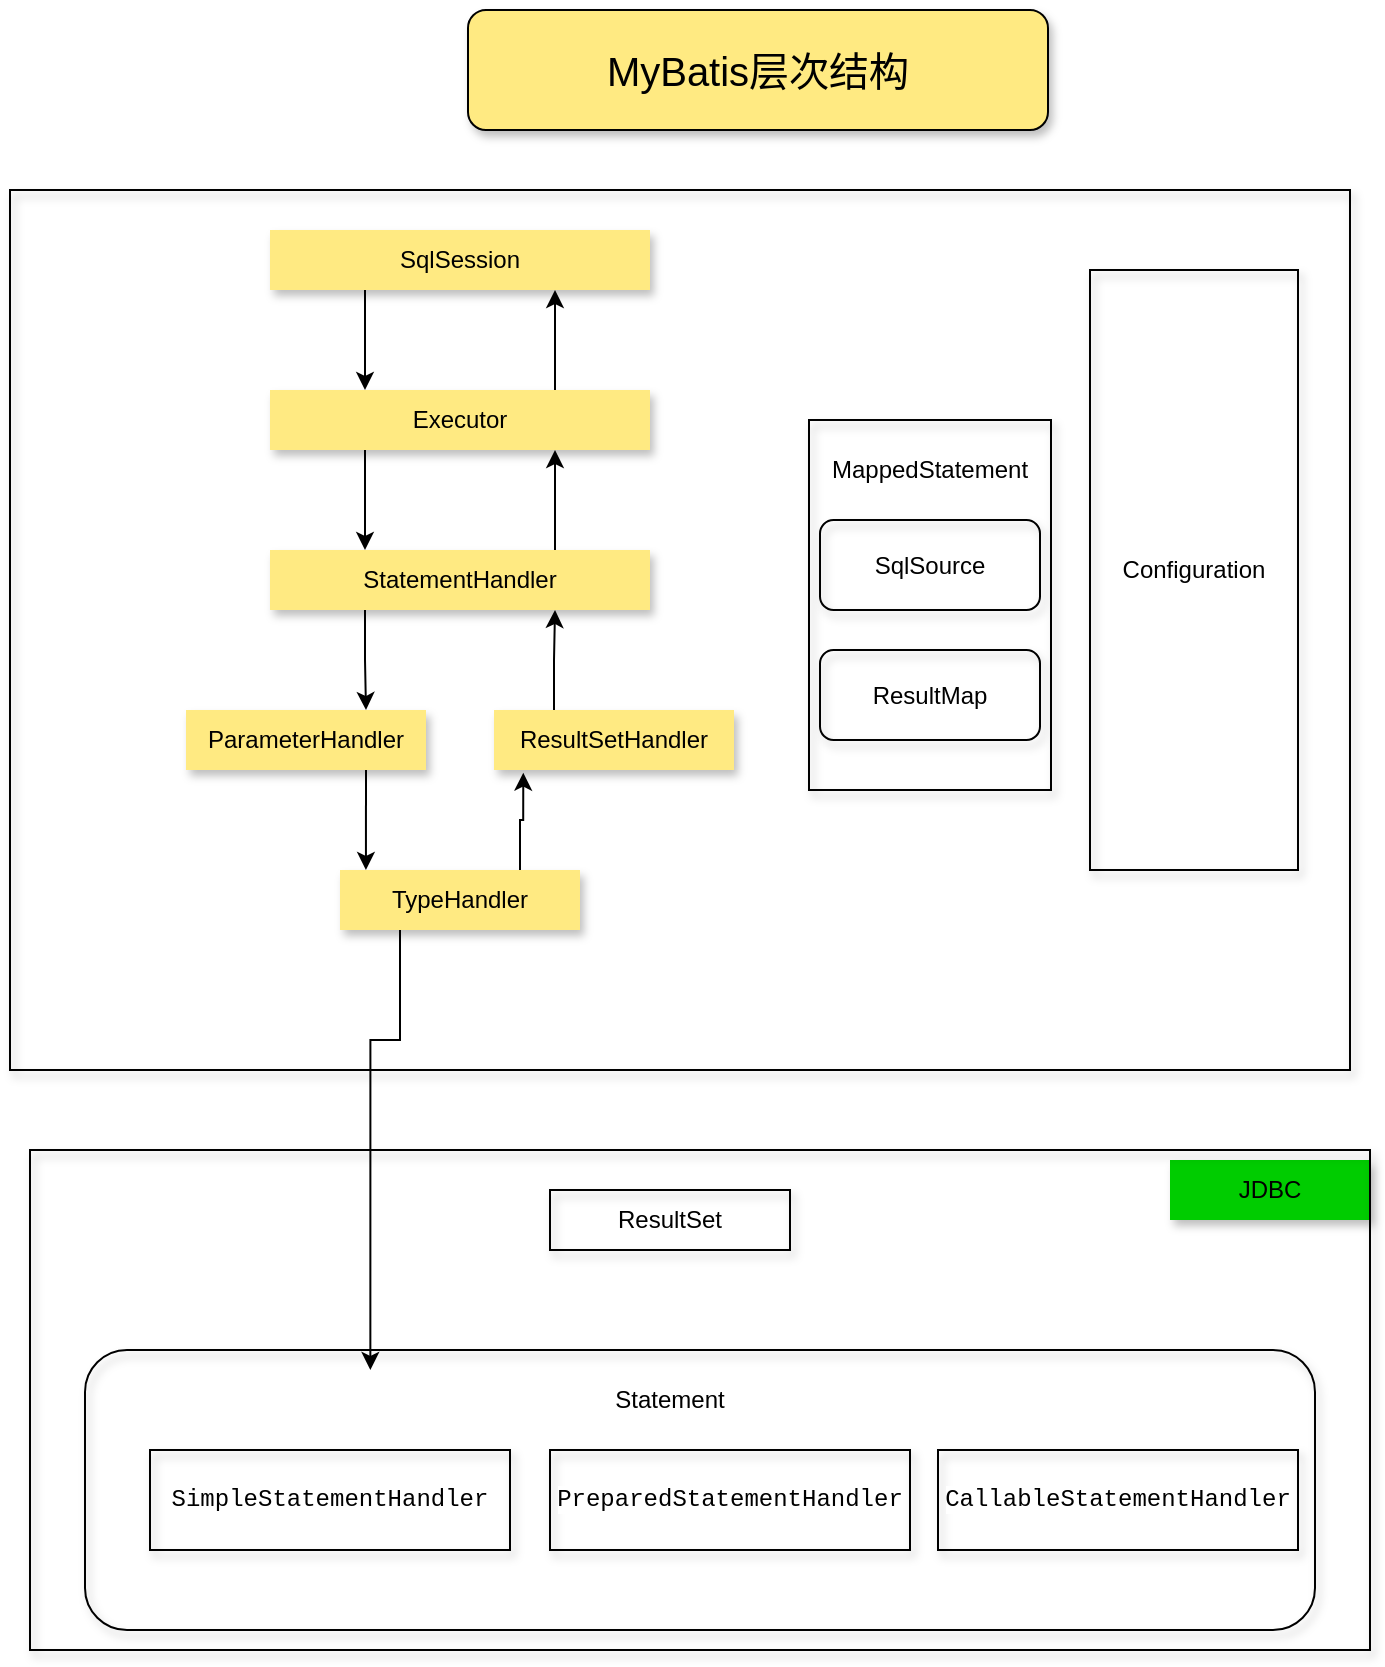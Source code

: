 <mxfile version="14.1.1" type="github">
  <diagram id="C5RBs43oDa-KdzZeNtuy" name="Page-1">
    <mxGraphModel dx="782" dy="434" grid="1" gridSize="10" guides="1" tooltips="1" connect="1" arrows="1" fold="1" page="1" pageScale="1" pageWidth="827" pageHeight="1169" math="0" shadow="0">
      <root>
        <mxCell id="WIyWlLk6GJQsqaUBKTNV-0" />
        <mxCell id="WIyWlLk6GJQsqaUBKTNV-1" parent="WIyWlLk6GJQsqaUBKTNV-0" />
        <mxCell id="KU1Z1lDWrttpG1oiQd2y-13" value="" style="rounded=0;whiteSpace=wrap;html=1;shadow=1;fillColor=none;direction=west;" vertex="1" parent="WIyWlLk6GJQsqaUBKTNV-1">
          <mxGeometry x="40" y="100" width="670" height="440" as="geometry" />
        </mxCell>
        <mxCell id="KU1Z1lDWrttpG1oiQd2y-14" style="edgeStyle=orthogonalEdgeStyle;rounded=0;orthogonalLoop=1;jettySize=auto;html=1;exitX=0.25;exitY=1;exitDx=0;exitDy=0;entryX=0.25;entryY=0;entryDx=0;entryDy=0;" edge="1" parent="WIyWlLk6GJQsqaUBKTNV-1" source="KU1Z1lDWrttpG1oiQd2y-1" target="KU1Z1lDWrttpG1oiQd2y-2">
          <mxGeometry relative="1" as="geometry" />
        </mxCell>
        <mxCell id="KU1Z1lDWrttpG1oiQd2y-1" value="SqlSession" style="text;html=1;strokeColor=none;align=center;verticalAlign=middle;whiteSpace=wrap;rounded=0;shadow=1;fillColor=#FFEA82;" vertex="1" parent="WIyWlLk6GJQsqaUBKTNV-1">
          <mxGeometry x="170" y="120" width="190" height="30" as="geometry" />
        </mxCell>
        <mxCell id="KU1Z1lDWrttpG1oiQd2y-15" style="edgeStyle=orthogonalEdgeStyle;rounded=0;orthogonalLoop=1;jettySize=auto;html=1;exitX=0.75;exitY=0;exitDx=0;exitDy=0;entryX=0.75;entryY=1;entryDx=0;entryDy=0;" edge="1" parent="WIyWlLk6GJQsqaUBKTNV-1" source="KU1Z1lDWrttpG1oiQd2y-2" target="KU1Z1lDWrttpG1oiQd2y-1">
          <mxGeometry relative="1" as="geometry" />
        </mxCell>
        <mxCell id="KU1Z1lDWrttpG1oiQd2y-16" style="edgeStyle=orthogonalEdgeStyle;rounded=0;orthogonalLoop=1;jettySize=auto;html=1;exitX=0.25;exitY=1;exitDx=0;exitDy=0;entryX=0.25;entryY=0;entryDx=0;entryDy=0;" edge="1" parent="WIyWlLk6GJQsqaUBKTNV-1" source="KU1Z1lDWrttpG1oiQd2y-2" target="KU1Z1lDWrttpG1oiQd2y-9">
          <mxGeometry relative="1" as="geometry" />
        </mxCell>
        <mxCell id="KU1Z1lDWrttpG1oiQd2y-2" value="Executor" style="text;html=1;strokeColor=none;align=center;verticalAlign=middle;whiteSpace=wrap;rounded=0;shadow=1;fillColor=#FFEA82;" vertex="1" parent="WIyWlLk6GJQsqaUBKTNV-1">
          <mxGeometry x="170" y="200" width="190" height="30" as="geometry" />
        </mxCell>
        <mxCell id="KU1Z1lDWrttpG1oiQd2y-3" value="&lt;font style=&quot;font-size: 20px&quot;&gt;MyBatis层次结构&lt;/font&gt;" style="rounded=1;whiteSpace=wrap;html=1;shadow=1;fillColor=#FFEA82;" vertex="1" parent="WIyWlLk6GJQsqaUBKTNV-1">
          <mxGeometry x="269" y="10" width="290" height="60" as="geometry" />
        </mxCell>
        <mxCell id="KU1Z1lDWrttpG1oiQd2y-4" style="edgeStyle=orthogonalEdgeStyle;rounded=0;orthogonalLoop=1;jettySize=auto;html=1;exitX=0.5;exitY=1;exitDx=0;exitDy=0;" edge="1" parent="WIyWlLk6GJQsqaUBKTNV-1" source="KU1Z1lDWrttpG1oiQd2y-3" target="KU1Z1lDWrttpG1oiQd2y-3">
          <mxGeometry relative="1" as="geometry" />
        </mxCell>
        <mxCell id="KU1Z1lDWrttpG1oiQd2y-17" style="edgeStyle=orthogonalEdgeStyle;rounded=0;orthogonalLoop=1;jettySize=auto;html=1;exitX=0.75;exitY=0;exitDx=0;exitDy=0;entryX=0.75;entryY=1;entryDx=0;entryDy=0;" edge="1" parent="WIyWlLk6GJQsqaUBKTNV-1" source="KU1Z1lDWrttpG1oiQd2y-9" target="KU1Z1lDWrttpG1oiQd2y-2">
          <mxGeometry relative="1" as="geometry" />
        </mxCell>
        <mxCell id="KU1Z1lDWrttpG1oiQd2y-31" style="edgeStyle=orthogonalEdgeStyle;rounded=0;orthogonalLoop=1;jettySize=auto;html=1;exitX=0.25;exitY=1;exitDx=0;exitDy=0;entryX=0.75;entryY=0;entryDx=0;entryDy=0;fontColor=#000000;" edge="1" parent="WIyWlLk6GJQsqaUBKTNV-1" source="KU1Z1lDWrttpG1oiQd2y-9" target="KU1Z1lDWrttpG1oiQd2y-10">
          <mxGeometry relative="1" as="geometry" />
        </mxCell>
        <mxCell id="KU1Z1lDWrttpG1oiQd2y-9" value="StatementHandler" style="text;html=1;strokeColor=none;align=center;verticalAlign=middle;whiteSpace=wrap;rounded=0;shadow=1;fillColor=#FFEA82;" vertex="1" parent="WIyWlLk6GJQsqaUBKTNV-1">
          <mxGeometry x="170" y="280" width="190" height="30" as="geometry" />
        </mxCell>
        <mxCell id="KU1Z1lDWrttpG1oiQd2y-32" style="edgeStyle=orthogonalEdgeStyle;rounded=0;orthogonalLoop=1;jettySize=auto;html=1;exitX=0.75;exitY=1;exitDx=0;exitDy=0;entryX=0.108;entryY=0;entryDx=0;entryDy=0;entryPerimeter=0;fontColor=#000000;" edge="1" parent="WIyWlLk6GJQsqaUBKTNV-1" source="KU1Z1lDWrttpG1oiQd2y-10" target="KU1Z1lDWrttpG1oiQd2y-12">
          <mxGeometry relative="1" as="geometry" />
        </mxCell>
        <mxCell id="KU1Z1lDWrttpG1oiQd2y-10" value="ParameterHandler" style="text;html=1;strokeColor=none;align=center;verticalAlign=middle;whiteSpace=wrap;rounded=0;shadow=1;fillColor=#FFEA82;" vertex="1" parent="WIyWlLk6GJQsqaUBKTNV-1">
          <mxGeometry x="128" y="360" width="120" height="30" as="geometry" />
        </mxCell>
        <mxCell id="KU1Z1lDWrttpG1oiQd2y-34" style="edgeStyle=orthogonalEdgeStyle;rounded=0;orthogonalLoop=1;jettySize=auto;html=1;exitX=0.25;exitY=0;exitDx=0;exitDy=0;entryX=0.75;entryY=1;entryDx=0;entryDy=0;fontColor=#000000;" edge="1" parent="WIyWlLk6GJQsqaUBKTNV-1" source="KU1Z1lDWrttpG1oiQd2y-11" target="KU1Z1lDWrttpG1oiQd2y-9">
          <mxGeometry relative="1" as="geometry" />
        </mxCell>
        <mxCell id="KU1Z1lDWrttpG1oiQd2y-11" value="ResultSetHandler" style="text;html=1;strokeColor=none;align=center;verticalAlign=middle;whiteSpace=wrap;rounded=0;shadow=1;fillColor=#FFEA82;" vertex="1" parent="WIyWlLk6GJQsqaUBKTNV-1">
          <mxGeometry x="282" y="360" width="120" height="30" as="geometry" />
        </mxCell>
        <mxCell id="KU1Z1lDWrttpG1oiQd2y-33" style="edgeStyle=orthogonalEdgeStyle;rounded=0;orthogonalLoop=1;jettySize=auto;html=1;exitX=0.25;exitY=1;exitDx=0;exitDy=0;entryX=0.254;entryY=0.44;entryDx=0;entryDy=0;entryPerimeter=0;fontColor=#000000;" edge="1" parent="WIyWlLk6GJQsqaUBKTNV-1" source="KU1Z1lDWrttpG1oiQd2y-12" target="KU1Z1lDWrttpG1oiQd2y-18">
          <mxGeometry relative="1" as="geometry" />
        </mxCell>
        <mxCell id="KU1Z1lDWrttpG1oiQd2y-35" style="edgeStyle=orthogonalEdgeStyle;rounded=0;orthogonalLoop=1;jettySize=auto;html=1;exitX=0.75;exitY=0;exitDx=0;exitDy=0;entryX=0.122;entryY=1.044;entryDx=0;entryDy=0;entryPerimeter=0;fontColor=#000000;" edge="1" parent="WIyWlLk6GJQsqaUBKTNV-1" source="KU1Z1lDWrttpG1oiQd2y-12" target="KU1Z1lDWrttpG1oiQd2y-11">
          <mxGeometry relative="1" as="geometry" />
        </mxCell>
        <mxCell id="KU1Z1lDWrttpG1oiQd2y-12" value="TypeHandler" style="text;html=1;strokeColor=none;align=center;verticalAlign=middle;whiteSpace=wrap;rounded=0;shadow=1;fillColor=#FFEA82;" vertex="1" parent="WIyWlLk6GJQsqaUBKTNV-1">
          <mxGeometry x="205" y="440" width="120" height="30" as="geometry" />
        </mxCell>
        <mxCell id="KU1Z1lDWrttpG1oiQd2y-19" value="JDBC" style="text;html=1;strokeColor=none;align=center;verticalAlign=middle;whiteSpace=wrap;rounded=0;shadow=1;fillColor=#00CC00;" vertex="1" parent="WIyWlLk6GJQsqaUBKTNV-1">
          <mxGeometry x="620" y="585" width="100" height="30" as="geometry" />
        </mxCell>
        <mxCell id="KU1Z1lDWrttpG1oiQd2y-20" value="" style="rounded=1;whiteSpace=wrap;html=1;shadow=1;fillColor=none;" vertex="1" parent="WIyWlLk6GJQsqaUBKTNV-1">
          <mxGeometry x="77.5" y="680" width="615" height="140" as="geometry" />
        </mxCell>
        <mxCell id="KU1Z1lDWrttpG1oiQd2y-21" value="&lt;pre style=&quot;font-family: &amp;quot;courier new&amp;quot;; font-size: 9pt;&quot;&gt;SimpleStatementHandler&lt;/pre&gt;" style="rounded=0;whiteSpace=wrap;html=1;shadow=1;fillColor=none;labelBackgroundColor=none;" vertex="1" parent="WIyWlLk6GJQsqaUBKTNV-1">
          <mxGeometry x="110" y="730" width="180" height="50" as="geometry" />
        </mxCell>
        <mxCell id="KU1Z1lDWrttpG1oiQd2y-22" value="Statement" style="text;html=1;strokeColor=none;fillColor=none;align=center;verticalAlign=middle;whiteSpace=wrap;rounded=0;shadow=1;" vertex="1" parent="WIyWlLk6GJQsqaUBKTNV-1">
          <mxGeometry x="280" y="695" width="180" height="20" as="geometry" />
        </mxCell>
        <mxCell id="KU1Z1lDWrttpG1oiQd2y-23" value="ResultSet" style="rounded=0;whiteSpace=wrap;html=1;shadow=1;fillColor=none;" vertex="1" parent="WIyWlLk6GJQsqaUBKTNV-1">
          <mxGeometry x="310" y="600" width="120" height="30" as="geometry" />
        </mxCell>
        <mxCell id="KU1Z1lDWrttpG1oiQd2y-24" value="&lt;pre style=&quot;font-family: &amp;#34;courier new&amp;#34; ; font-size: 9pt&quot;&gt;&lt;pre style=&quot;font-family: &amp;#34;courier new&amp;#34; ; font-size: 9pt&quot;&gt;&lt;span style=&quot;background-color: rgb(255 , 255 , 255)&quot;&gt;PreparedStatementHandler&lt;/span&gt;&lt;/pre&gt;&lt;/pre&gt;" style="rounded=0;whiteSpace=wrap;html=1;shadow=1;fillColor=none;labelBackgroundColor=none;" vertex="1" parent="WIyWlLk6GJQsqaUBKTNV-1">
          <mxGeometry x="310" y="730" width="180" height="50" as="geometry" />
        </mxCell>
        <mxCell id="KU1Z1lDWrttpG1oiQd2y-25" value="&lt;pre style=&quot;font-family: &amp;#34;courier new&amp;#34; ; font-size: 9pt&quot;&gt;&lt;pre style=&quot;font-family: &amp;#34;courier new&amp;#34; ; font-size: 9pt&quot;&gt;&lt;pre style=&quot;font-family: &amp;#34;courier new&amp;#34; ; font-size: 9pt&quot;&gt;&lt;span style=&quot;background-color: rgb(255 , 255 , 255)&quot;&gt;CallableStatementHandler&lt;/span&gt;&lt;/pre&gt;&lt;/pre&gt;&lt;/pre&gt;" style="rounded=0;whiteSpace=wrap;html=1;shadow=1;fillColor=none;labelBackgroundColor=none;" vertex="1" parent="WIyWlLk6GJQsqaUBKTNV-1">
          <mxGeometry x="504" y="730" width="180" height="50" as="geometry" />
        </mxCell>
        <mxCell id="KU1Z1lDWrttpG1oiQd2y-18" value="" style="rounded=0;whiteSpace=wrap;html=1;shadow=1;fillColor=none;" vertex="1" parent="WIyWlLk6GJQsqaUBKTNV-1">
          <mxGeometry x="50" y="580" width="670" height="250" as="geometry" />
        </mxCell>
        <mxCell id="KU1Z1lDWrttpG1oiQd2y-38" value="Configuration" style="rounded=0;whiteSpace=wrap;html=1;shadow=1;labelBackgroundColor=none;strokeColor=#000000;fillColor=none;fontColor=#000000;" vertex="1" parent="WIyWlLk6GJQsqaUBKTNV-1">
          <mxGeometry x="580" y="140" width="104" height="300" as="geometry" />
        </mxCell>
        <mxCell id="KU1Z1lDWrttpG1oiQd2y-39" value="" style="rounded=0;whiteSpace=wrap;html=1;shadow=1;labelBackgroundColor=none;strokeColor=#000000;fillColor=none;fontColor=#000000;" vertex="1" parent="WIyWlLk6GJQsqaUBKTNV-1">
          <mxGeometry x="439.5" y="215" width="121" height="185" as="geometry" />
        </mxCell>
        <mxCell id="KU1Z1lDWrttpG1oiQd2y-42" value="MappedStatement" style="text;html=1;strokeColor=none;fillColor=none;align=center;verticalAlign=middle;whiteSpace=wrap;rounded=0;shadow=1;labelBackgroundColor=none;fontColor=#000000;" vertex="1" parent="WIyWlLk6GJQsqaUBKTNV-1">
          <mxGeometry x="480" y="230" width="40" height="20" as="geometry" />
        </mxCell>
        <mxCell id="KU1Z1lDWrttpG1oiQd2y-44" value="SqlSource" style="rounded=1;whiteSpace=wrap;html=1;shadow=1;labelBackgroundColor=none;strokeColor=#000000;fillColor=none;fontColor=#000000;" vertex="1" parent="WIyWlLk6GJQsqaUBKTNV-1">
          <mxGeometry x="445" y="265" width="110" height="45" as="geometry" />
        </mxCell>
        <mxCell id="KU1Z1lDWrttpG1oiQd2y-45" value="ResultMap" style="rounded=1;whiteSpace=wrap;html=1;shadow=1;labelBackgroundColor=none;strokeColor=#000000;fillColor=none;fontColor=#000000;" vertex="1" parent="WIyWlLk6GJQsqaUBKTNV-1">
          <mxGeometry x="445" y="330" width="110" height="45" as="geometry" />
        </mxCell>
      </root>
    </mxGraphModel>
  </diagram>
</mxfile>
